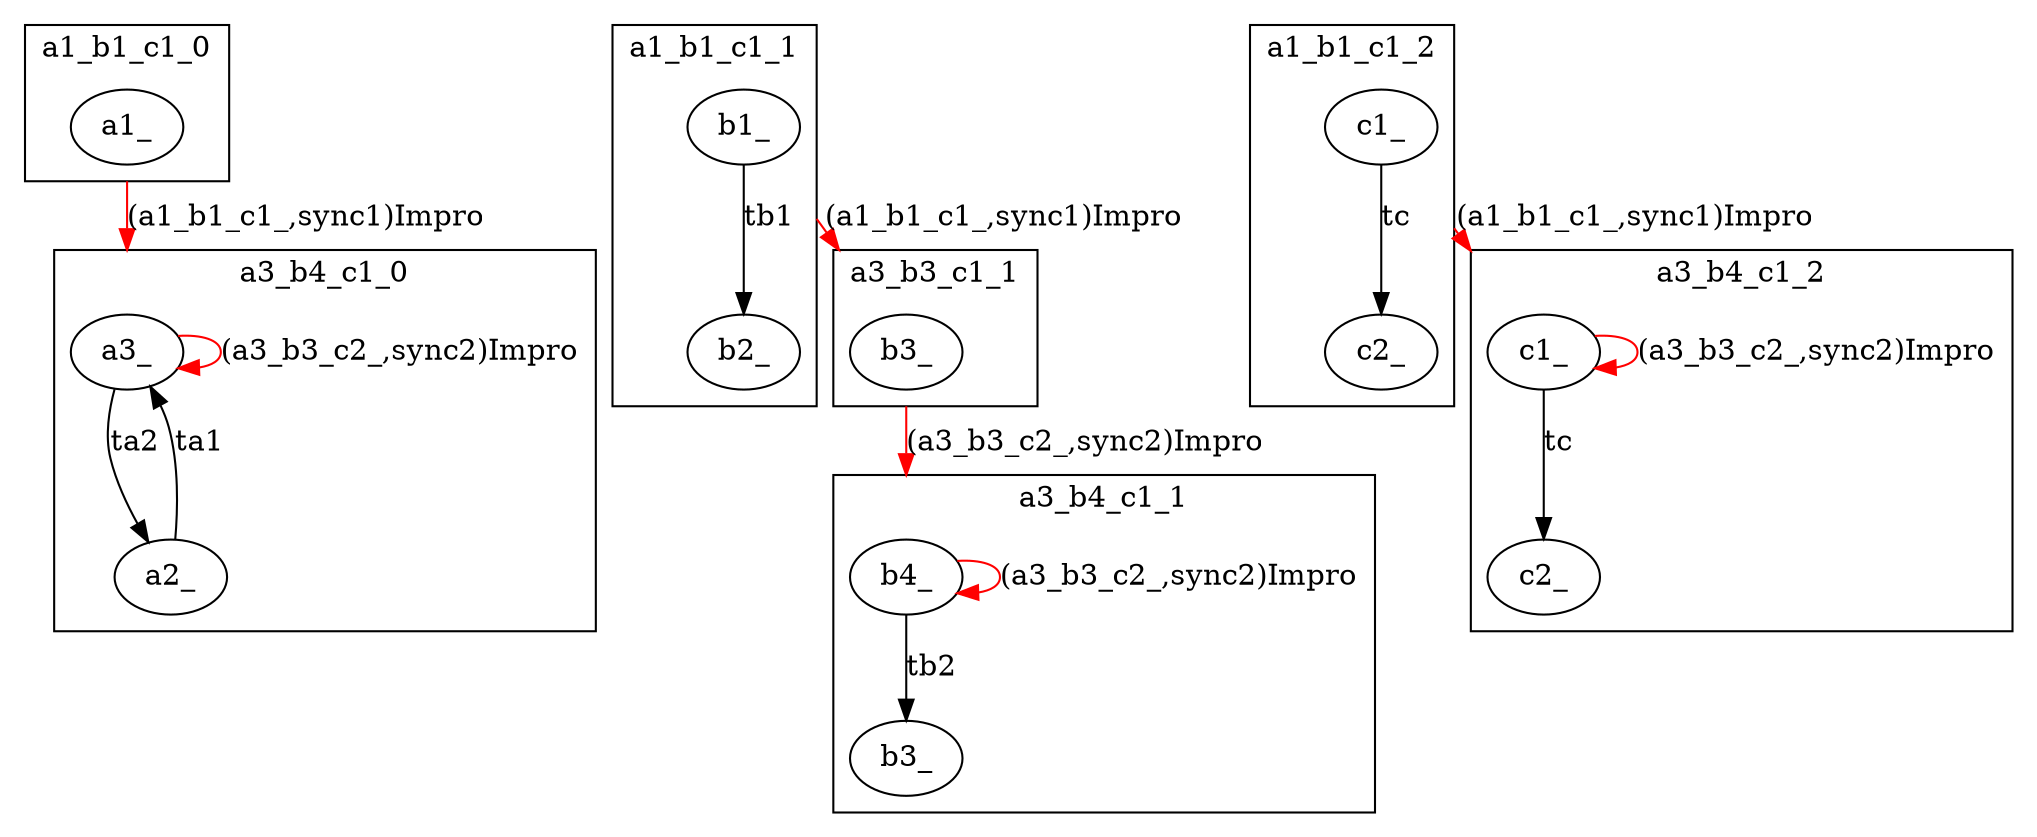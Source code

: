 digraph fichier {
compound=true
subgraph clustera1_b1_c1_0 {
a1_a1_b1_c1_ [label="a1_"] ;
label="a1_b1_c1_0"
}
a1_a1_b1_c1_ -> a3_a3_b4_c1_ [lhead=clustera3_b4_c1_0,ltail=clustera1_b1_c1_0,color=red,shape=curve,label="(a1_b1_c1_,sync1)Impro"]
subgraph clustera3_b4_c1_0 {
a2_a3_b4_c1_ [label="a2_"] ;
a3_a3_b4_c1_ [label="a3_"] ;
a2_a3_b4_c1_ -> a3_a3_b4_c1_[label="ta1"] ;
a3_a3_b4_c1_ -> a2_a3_b4_c1_[label="ta2"] ;
label="a3_b4_c1_0"
}
a3_a3_b4_c1_ -> a3_a3_b4_c1_ [lhead=clustera3_b4_c1_0,ltail=clustera3_b4_c1_0,color=red,shape=curve,label="(a3_b3_c2_,sync2)Impro"]
subgraph clustera1_b1_c1_1 {
b1_a1_b1_c1_ [label="b1_"] ;
b2_a1_b1_c1_ [label="b2_"] ;
b1_a1_b1_c1_ -> b2_a1_b1_c1_[label="tb1"] ;
label="a1_b1_c1_1"
}
b1_a1_b1_c1_ -> b3_a3_b3_c1_ [lhead=clustera3_b3_c1_1,ltail=clustera1_b1_c1_1,color=red,shape=curve,label="(a1_b1_c1_,sync1)Impro"]
subgraph clustera3_b3_c1_1 {
b3_a3_b3_c1_ [label="b3_"] ;
label="a3_b3_c1_1"
}
b3_a3_b3_c1_ -> b4_a3_b4_c1_ [lhead=clustera3_b4_c1_1,ltail=clustera3_b3_c1_1,color=red,shape=curve,label="(a3_b3_c2_,sync2)Impro"]
subgraph clustera3_b4_c1_1 {
b4_a3_b4_c1_ [label="b4_"] ;
b3_a3_b4_c1_ [label="b3_"] ;
b4_a3_b4_c1_ -> b3_a3_b4_c1_[label="tb2"] ;
label="a3_b4_c1_1"
}
b4_a3_b4_c1_ -> b4_a3_b4_c1_ [lhead=clustera3_b4_c1_1,ltail=clustera3_b4_c1_1,color=red,shape=curve,label="(a3_b3_c2_,sync2)Impro"]
subgraph clustera1_b1_c1_2 {
c1_a1_b1_c1_ [label="c1_"] ;
c2_a1_b1_c1_ [label="c2_"] ;
c1_a1_b1_c1_ -> c2_a1_b1_c1_[label="tc"] ;
label="a1_b1_c1_2"
}
c1_a1_b1_c1_ -> c1_a3_b4_c1_ [lhead=clustera3_b4_c1_2,ltail=clustera1_b1_c1_2,color=red,shape=curve,label="(a1_b1_c1_,sync1)Impro"]
subgraph clustera3_b4_c1_2 {
c1_a3_b4_c1_ [label="c1_"] ;
c2_a3_b4_c1_ [label="c2_"] ;
c1_a3_b4_c1_ -> c2_a3_b4_c1_[label="tc"] ;
label="a3_b4_c1_2"
}
c1_a3_b4_c1_ -> c1_a3_b4_c1_ [lhead=clustera3_b4_c1_2,ltail=clustera3_b4_c1_2,color=red,shape=curve,label="(a3_b3_c2_,sync2)Impro"]
}
